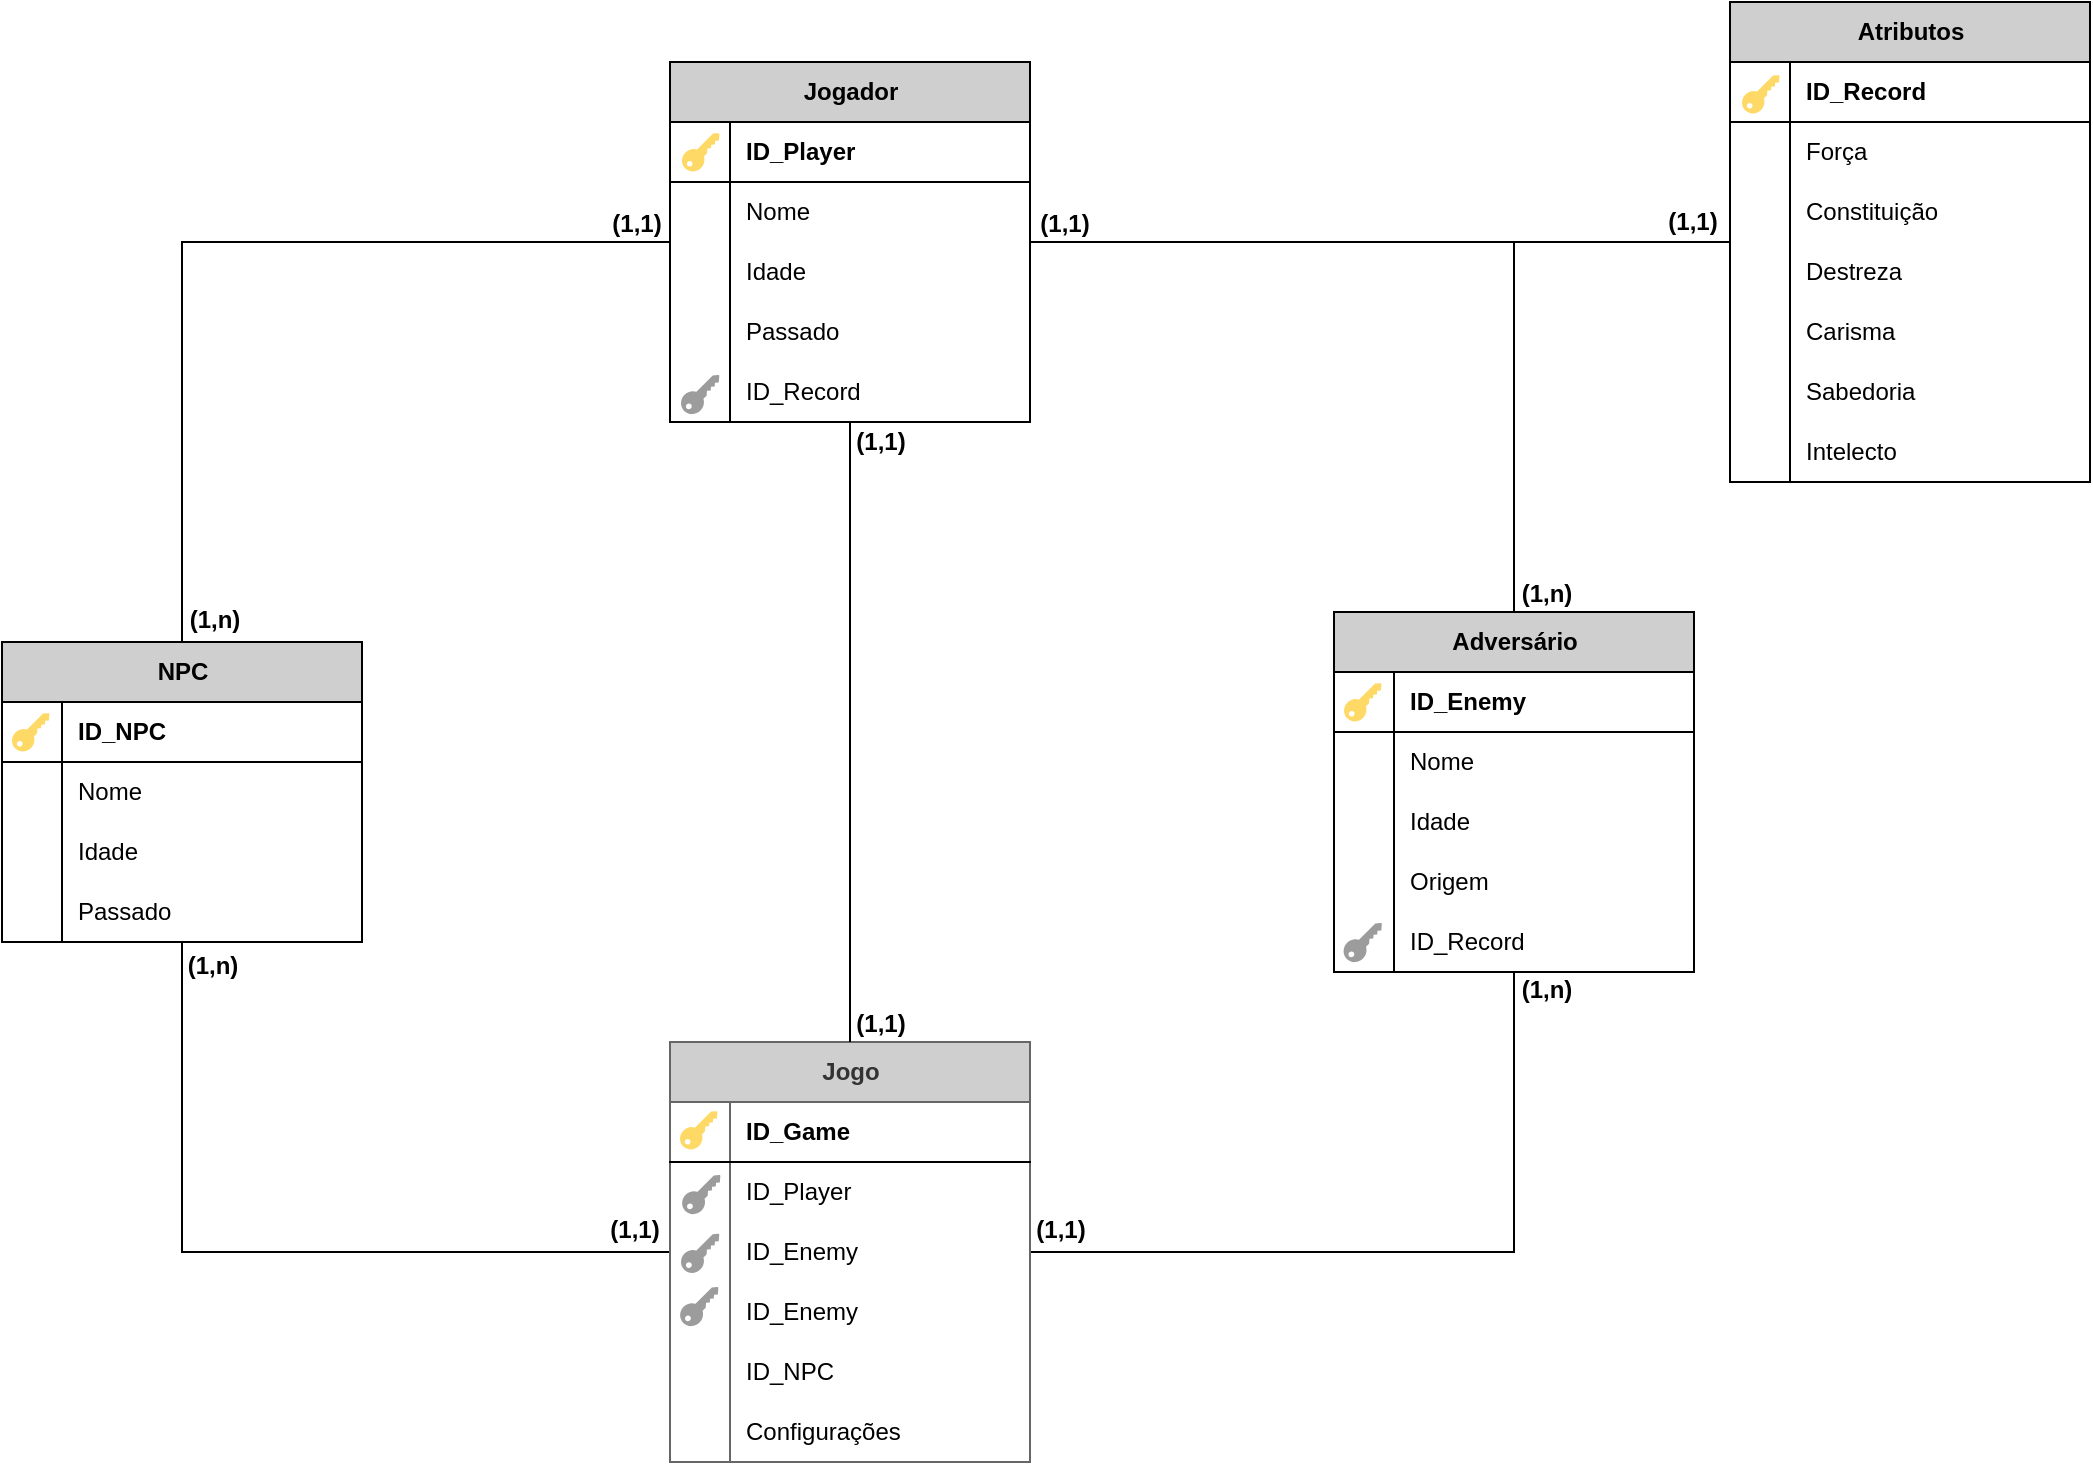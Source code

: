 <mxfile version="26.2.15">
  <diagram name="Page-1" id="e56a1550-8fbb-45ad-956c-1786394a9013">
    <mxGraphModel dx="1575" dy="962" grid="1" gridSize="10" guides="1" tooltips="1" connect="1" arrows="1" fold="1" page="1" pageScale="1" pageWidth="1100" pageHeight="850" background="none" math="0" shadow="0">
      <root>
        <mxCell id="0" />
        <mxCell id="1" parent="0" />
        <mxCell id="XMC8tUVnNrfktffif_Ht-146" style="edgeStyle=orthogonalEdgeStyle;rounded=0;orthogonalLoop=1;jettySize=auto;html=1;entryX=0;entryY=0.5;entryDx=0;entryDy=0;endArrow=none;endFill=0;" parent="1" source="XMC8tUVnNrfktffif_Ht-2" target="XMC8tUVnNrfktffif_Ht-48" edge="1">
          <mxGeometry relative="1" as="geometry" />
        </mxCell>
        <mxCell id="XMC8tUVnNrfktffif_Ht-151" value="&lt;font style=&quot;font-size: 12px;&quot;&gt;&lt;b&gt;(1,n)&lt;/b&gt;&lt;/font&gt;" style="edgeLabel;html=1;align=center;verticalAlign=middle;resizable=0;points=[];labelBackgroundColor=none;spacingRight=-30;spacingTop=-3;" parent="XMC8tUVnNrfktffif_Ht-146" vertex="1" connectable="0">
          <mxGeometry x="-0.933" relative="1" as="geometry">
            <mxPoint as="offset" />
          </mxGeometry>
        </mxCell>
        <mxCell id="XMC8tUVnNrfktffif_Ht-169" value="(1,1)" style="edgeLabel;html=1;align=center;verticalAlign=middle;resizable=0;points=[];fontSize=12;fontStyle=1;spacingTop=-25;spacingRight=5;labelBackgroundColor=none;" parent="XMC8tUVnNrfktffif_Ht-146" vertex="1" connectable="0">
          <mxGeometry x="0.922" y="-1" relative="1" as="geometry">
            <mxPoint as="offset" />
          </mxGeometry>
        </mxCell>
        <mxCell id="XMC8tUVnNrfktffif_Ht-2" value="NPC" style="shape=table;startSize=30;container=1;collapsible=1;childLayout=tableLayout;fixedRows=1;rowLines=0;fontStyle=1;align=center;resizeLast=1;html=1;fillColor=#CFCFCF;" parent="1" vertex="1">
          <mxGeometry x="136" y="350" width="180" height="150" as="geometry" />
        </mxCell>
        <mxCell id="XMC8tUVnNrfktffif_Ht-3" value="" style="shape=tableRow;horizontal=0;startSize=0;swimlaneHead=0;swimlaneBody=0;fillColor=none;collapsible=0;dropTarget=0;points=[[0,0.5],[1,0.5]];portConstraint=eastwest;top=0;left=0;right=0;bottom=1;" parent="XMC8tUVnNrfktffif_Ht-2" vertex="1">
          <mxGeometry y="30" width="180" height="30" as="geometry" />
        </mxCell>
        <mxCell id="XMC8tUVnNrfktffif_Ht-4" value="" style="shape=partialRectangle;connectable=0;fillColor=none;top=0;left=0;bottom=0;right=0;fontStyle=1;overflow=hidden;whiteSpace=wrap;html=1;" parent="XMC8tUVnNrfktffif_Ht-3" vertex="1">
          <mxGeometry width="30" height="30" as="geometry">
            <mxRectangle width="30" height="30" as="alternateBounds" />
          </mxGeometry>
        </mxCell>
        <mxCell id="XMC8tUVnNrfktffif_Ht-5" value="ID_NPC" style="shape=partialRectangle;connectable=0;fillColor=none;top=0;left=0;bottom=0;right=0;align=left;spacingLeft=6;fontStyle=1;overflow=hidden;whiteSpace=wrap;html=1;" parent="XMC8tUVnNrfktffif_Ht-3" vertex="1">
          <mxGeometry x="30" width="150" height="30" as="geometry">
            <mxRectangle width="150" height="30" as="alternateBounds" />
          </mxGeometry>
        </mxCell>
        <mxCell id="XMC8tUVnNrfktffif_Ht-6" value="" style="shape=tableRow;horizontal=0;startSize=0;swimlaneHead=0;swimlaneBody=0;fillColor=none;collapsible=0;dropTarget=0;points=[[0,0.5],[1,0.5]];portConstraint=eastwest;top=0;left=0;right=0;bottom=0;" parent="XMC8tUVnNrfktffif_Ht-2" vertex="1">
          <mxGeometry y="60" width="180" height="30" as="geometry" />
        </mxCell>
        <mxCell id="XMC8tUVnNrfktffif_Ht-7" value="" style="shape=partialRectangle;connectable=0;fillColor=none;top=0;left=0;bottom=0;right=0;editable=1;overflow=hidden;whiteSpace=wrap;html=1;" parent="XMC8tUVnNrfktffif_Ht-6" vertex="1">
          <mxGeometry width="30" height="30" as="geometry">
            <mxRectangle width="30" height="30" as="alternateBounds" />
          </mxGeometry>
        </mxCell>
        <mxCell id="XMC8tUVnNrfktffif_Ht-8" value="Nome" style="shape=partialRectangle;connectable=0;fillColor=none;top=0;left=0;bottom=0;right=0;align=left;spacingLeft=6;overflow=hidden;whiteSpace=wrap;html=1;" parent="XMC8tUVnNrfktffif_Ht-6" vertex="1">
          <mxGeometry x="30" width="150" height="30" as="geometry">
            <mxRectangle width="150" height="30" as="alternateBounds" />
          </mxGeometry>
        </mxCell>
        <mxCell id="XMC8tUVnNrfktffif_Ht-9" value="" style="shape=tableRow;horizontal=0;startSize=0;swimlaneHead=0;swimlaneBody=0;fillColor=none;collapsible=0;dropTarget=0;points=[[0,0.5],[1,0.5]];portConstraint=eastwest;top=0;left=0;right=0;bottom=0;" parent="XMC8tUVnNrfktffif_Ht-2" vertex="1">
          <mxGeometry y="90" width="180" height="30" as="geometry" />
        </mxCell>
        <mxCell id="XMC8tUVnNrfktffif_Ht-10" value="" style="shape=partialRectangle;connectable=0;fillColor=none;top=0;left=0;bottom=0;right=0;editable=1;overflow=hidden;whiteSpace=wrap;html=1;" parent="XMC8tUVnNrfktffif_Ht-9" vertex="1">
          <mxGeometry width="30" height="30" as="geometry">
            <mxRectangle width="30" height="30" as="alternateBounds" />
          </mxGeometry>
        </mxCell>
        <mxCell id="XMC8tUVnNrfktffif_Ht-11" value="Idade" style="shape=partialRectangle;connectable=0;fillColor=none;top=0;left=0;bottom=0;right=0;align=left;spacingLeft=6;overflow=hidden;whiteSpace=wrap;html=1;" parent="XMC8tUVnNrfktffif_Ht-9" vertex="1">
          <mxGeometry x="30" width="150" height="30" as="geometry">
            <mxRectangle width="150" height="30" as="alternateBounds" />
          </mxGeometry>
        </mxCell>
        <mxCell id="XMC8tUVnNrfktffif_Ht-12" value="" style="shape=tableRow;horizontal=0;startSize=0;swimlaneHead=0;swimlaneBody=0;fillColor=none;collapsible=0;dropTarget=0;points=[[0,0.5],[1,0.5]];portConstraint=eastwest;top=0;left=0;right=0;bottom=0;" parent="XMC8tUVnNrfktffif_Ht-2" vertex="1">
          <mxGeometry y="120" width="180" height="30" as="geometry" />
        </mxCell>
        <mxCell id="XMC8tUVnNrfktffif_Ht-13" value="" style="shape=partialRectangle;connectable=0;fillColor=none;top=0;left=0;bottom=0;right=0;editable=1;overflow=hidden;whiteSpace=wrap;html=1;" parent="XMC8tUVnNrfktffif_Ht-12" vertex="1">
          <mxGeometry width="30" height="30" as="geometry">
            <mxRectangle width="30" height="30" as="alternateBounds" />
          </mxGeometry>
        </mxCell>
        <mxCell id="XMC8tUVnNrfktffif_Ht-14" value="Passado" style="shape=partialRectangle;connectable=0;fillColor=none;top=0;left=0;bottom=0;right=0;align=left;spacingLeft=6;overflow=hidden;whiteSpace=wrap;html=1;" parent="XMC8tUVnNrfktffif_Ht-12" vertex="1">
          <mxGeometry x="30" width="150" height="30" as="geometry">
            <mxRectangle width="150" height="30" as="alternateBounds" />
          </mxGeometry>
        </mxCell>
        <mxCell id="XMC8tUVnNrfktffif_Ht-145" style="edgeStyle=orthogonalEdgeStyle;rounded=0;orthogonalLoop=1;jettySize=auto;html=1;entryX=1;entryY=0.5;entryDx=0;entryDy=0;endArrow=none;endFill=0;" parent="1" source="XMC8tUVnNrfktffif_Ht-28" target="XMC8tUVnNrfktffif_Ht-48" edge="1">
          <mxGeometry relative="1" as="geometry" />
        </mxCell>
        <mxCell id="XMC8tUVnNrfktffif_Ht-171" value="(1,1)" style="edgeLabel;html=1;align=center;verticalAlign=middle;resizable=0;points=[];fontSize=12;fontStyle=1;spacingTop=-20;" parent="XMC8tUVnNrfktffif_Ht-145" vertex="1" connectable="0">
          <mxGeometry x="0.922" y="-1" relative="1" as="geometry">
            <mxPoint as="offset" />
          </mxGeometry>
        </mxCell>
        <mxCell id="XMC8tUVnNrfktffif_Ht-172" value="(1,n)" style="edgeLabel;html=1;align=center;verticalAlign=middle;resizable=0;points=[];fontSize=12;fontStyle=1;labelBackgroundColor=none;spacingLeft=30;spacingTop=-20;" parent="XMC8tUVnNrfktffif_Ht-145" vertex="1" connectable="0">
          <mxGeometry x="-0.909" y="1" relative="1" as="geometry">
            <mxPoint y="1" as="offset" />
          </mxGeometry>
        </mxCell>
        <mxCell id="XMC8tUVnNrfktffif_Ht-28" value="Adversário" style="shape=table;startSize=30;container=1;collapsible=1;childLayout=tableLayout;fixedRows=1;rowLines=0;fontStyle=1;align=center;resizeLast=1;html=1;fillColor=#CFCFCF;" parent="1" vertex="1">
          <mxGeometry x="802" y="335" width="180" height="180" as="geometry" />
        </mxCell>
        <mxCell id="XMC8tUVnNrfktffif_Ht-29" value="" style="shape=tableRow;horizontal=0;startSize=0;swimlaneHead=0;swimlaneBody=0;fillColor=none;collapsible=0;dropTarget=0;points=[[0,0.5],[1,0.5]];portConstraint=eastwest;top=0;left=0;right=0;bottom=1;" parent="XMC8tUVnNrfktffif_Ht-28" vertex="1">
          <mxGeometry y="30" width="180" height="30" as="geometry" />
        </mxCell>
        <mxCell id="XMC8tUVnNrfktffif_Ht-30" value="" style="shape=partialRectangle;connectable=0;fillColor=none;top=0;left=0;bottom=0;right=0;fontStyle=1;overflow=hidden;whiteSpace=wrap;html=1;" parent="XMC8tUVnNrfktffif_Ht-29" vertex="1">
          <mxGeometry width="30" height="30" as="geometry">
            <mxRectangle width="30" height="30" as="alternateBounds" />
          </mxGeometry>
        </mxCell>
        <mxCell id="XMC8tUVnNrfktffif_Ht-31" value="ID_Enemy" style="shape=partialRectangle;connectable=0;fillColor=none;top=0;left=0;bottom=0;right=0;align=left;spacingLeft=6;fontStyle=1;overflow=hidden;whiteSpace=wrap;html=1;" parent="XMC8tUVnNrfktffif_Ht-29" vertex="1">
          <mxGeometry x="30" width="150" height="30" as="geometry">
            <mxRectangle width="150" height="30" as="alternateBounds" />
          </mxGeometry>
        </mxCell>
        <mxCell id="XMC8tUVnNrfktffif_Ht-32" value="" style="shape=tableRow;horizontal=0;startSize=0;swimlaneHead=0;swimlaneBody=0;fillColor=none;collapsible=0;dropTarget=0;points=[[0,0.5],[1,0.5]];portConstraint=eastwest;top=0;left=0;right=0;bottom=0;" parent="XMC8tUVnNrfktffif_Ht-28" vertex="1">
          <mxGeometry y="60" width="180" height="30" as="geometry" />
        </mxCell>
        <mxCell id="XMC8tUVnNrfktffif_Ht-33" value="" style="shape=partialRectangle;connectable=0;fillColor=none;top=0;left=0;bottom=0;right=0;editable=1;overflow=hidden;whiteSpace=wrap;html=1;" parent="XMC8tUVnNrfktffif_Ht-32" vertex="1">
          <mxGeometry width="30" height="30" as="geometry">
            <mxRectangle width="30" height="30" as="alternateBounds" />
          </mxGeometry>
        </mxCell>
        <mxCell id="XMC8tUVnNrfktffif_Ht-34" value="Nome" style="shape=partialRectangle;connectable=0;fillColor=none;top=0;left=0;bottom=0;right=0;align=left;spacingLeft=6;overflow=hidden;whiteSpace=wrap;html=1;" parent="XMC8tUVnNrfktffif_Ht-32" vertex="1">
          <mxGeometry x="30" width="150" height="30" as="geometry">
            <mxRectangle width="150" height="30" as="alternateBounds" />
          </mxGeometry>
        </mxCell>
        <mxCell id="XMC8tUVnNrfktffif_Ht-35" value="" style="shape=tableRow;horizontal=0;startSize=0;swimlaneHead=0;swimlaneBody=0;fillColor=none;collapsible=0;dropTarget=0;points=[[0,0.5],[1,0.5]];portConstraint=eastwest;top=0;left=0;right=0;bottom=0;" parent="XMC8tUVnNrfktffif_Ht-28" vertex="1">
          <mxGeometry y="90" width="180" height="30" as="geometry" />
        </mxCell>
        <mxCell id="XMC8tUVnNrfktffif_Ht-36" value="" style="shape=partialRectangle;connectable=0;fillColor=none;top=0;left=0;bottom=0;right=0;editable=1;overflow=hidden;whiteSpace=wrap;html=1;" parent="XMC8tUVnNrfktffif_Ht-35" vertex="1">
          <mxGeometry width="30" height="30" as="geometry">
            <mxRectangle width="30" height="30" as="alternateBounds" />
          </mxGeometry>
        </mxCell>
        <mxCell id="XMC8tUVnNrfktffif_Ht-37" value="Idade" style="shape=partialRectangle;connectable=0;fillColor=none;top=0;left=0;bottom=0;right=0;align=left;spacingLeft=6;overflow=hidden;whiteSpace=wrap;html=1;" parent="XMC8tUVnNrfktffif_Ht-35" vertex="1">
          <mxGeometry x="30" width="150" height="30" as="geometry">
            <mxRectangle width="150" height="30" as="alternateBounds" />
          </mxGeometry>
        </mxCell>
        <mxCell id="XMC8tUVnNrfktffif_Ht-38" value="" style="shape=tableRow;horizontal=0;startSize=0;swimlaneHead=0;swimlaneBody=0;fillColor=none;collapsible=0;dropTarget=0;points=[[0,0.5],[1,0.5]];portConstraint=eastwest;top=0;left=0;right=0;bottom=0;" parent="XMC8tUVnNrfktffif_Ht-28" vertex="1">
          <mxGeometry y="120" width="180" height="30" as="geometry" />
        </mxCell>
        <mxCell id="XMC8tUVnNrfktffif_Ht-39" value="" style="shape=partialRectangle;connectable=0;fillColor=none;top=0;left=0;bottom=0;right=0;editable=1;overflow=hidden;whiteSpace=wrap;html=1;" parent="XMC8tUVnNrfktffif_Ht-38" vertex="1">
          <mxGeometry width="30" height="30" as="geometry">
            <mxRectangle width="30" height="30" as="alternateBounds" />
          </mxGeometry>
        </mxCell>
        <mxCell id="XMC8tUVnNrfktffif_Ht-40" value="Origem" style="shape=partialRectangle;connectable=0;fillColor=none;top=0;left=0;bottom=0;right=0;align=left;spacingLeft=6;overflow=hidden;whiteSpace=wrap;html=1;" parent="XMC8tUVnNrfktffif_Ht-38" vertex="1">
          <mxGeometry x="30" width="150" height="30" as="geometry">
            <mxRectangle width="150" height="30" as="alternateBounds" />
          </mxGeometry>
        </mxCell>
        <mxCell id="XMC8tUVnNrfktffif_Ht-107" style="shape=tableRow;horizontal=0;startSize=0;swimlaneHead=0;swimlaneBody=0;fillColor=none;collapsible=0;dropTarget=0;points=[[0,0.5],[1,0.5]];portConstraint=eastwest;top=0;left=0;right=0;bottom=0;" parent="XMC8tUVnNrfktffif_Ht-28" vertex="1">
          <mxGeometry y="150" width="180" height="30" as="geometry" />
        </mxCell>
        <mxCell id="XMC8tUVnNrfktffif_Ht-108" value="" style="shape=partialRectangle;connectable=0;fillColor=none;top=0;left=0;bottom=0;right=0;editable=1;overflow=hidden;whiteSpace=wrap;html=1;" parent="XMC8tUVnNrfktffif_Ht-107" vertex="1">
          <mxGeometry width="30" height="30" as="geometry">
            <mxRectangle width="30" height="30" as="alternateBounds" />
          </mxGeometry>
        </mxCell>
        <mxCell id="XMC8tUVnNrfktffif_Ht-109" value="ID_Record" style="shape=partialRectangle;connectable=0;fillColor=none;top=0;left=0;bottom=0;right=0;align=left;spacingLeft=6;overflow=hidden;whiteSpace=wrap;html=1;" parent="XMC8tUVnNrfktffif_Ht-107" vertex="1">
          <mxGeometry x="30" width="150" height="30" as="geometry">
            <mxRectangle width="150" height="30" as="alternateBounds" />
          </mxGeometry>
        </mxCell>
        <mxCell id="XMC8tUVnNrfktffif_Ht-41" value="Jogo" style="shape=table;startSize=30;container=1;collapsible=1;childLayout=tableLayout;fixedRows=1;rowLines=0;fontStyle=1;align=center;resizeLast=1;html=1;fillColor=#CFCFCF;fontColor=#333333;strokeColor=#666666;" parent="1" vertex="1">
          <mxGeometry x="470" y="550" width="180" height="210" as="geometry" />
        </mxCell>
        <mxCell id="XMC8tUVnNrfktffif_Ht-42" value="" style="shape=tableRow;horizontal=0;startSize=0;swimlaneHead=0;swimlaneBody=0;fillColor=none;collapsible=0;dropTarget=0;points=[[0,0.5],[1,0.5]];portConstraint=eastwest;top=0;left=0;right=0;bottom=1;" parent="XMC8tUVnNrfktffif_Ht-41" vertex="1">
          <mxGeometry y="30" width="180" height="30" as="geometry" />
        </mxCell>
        <mxCell id="XMC8tUVnNrfktffif_Ht-43" value="" style="shape=partialRectangle;connectable=0;fillColor=none;top=0;left=0;bottom=0;right=0;fontStyle=1;overflow=hidden;whiteSpace=wrap;html=1;" parent="XMC8tUVnNrfktffif_Ht-42" vertex="1">
          <mxGeometry width="30" height="30" as="geometry">
            <mxRectangle width="30" height="30" as="alternateBounds" />
          </mxGeometry>
        </mxCell>
        <mxCell id="XMC8tUVnNrfktffif_Ht-44" value="ID_Game" style="shape=partialRectangle;connectable=0;fillColor=none;top=0;left=0;bottom=0;right=0;align=left;spacingLeft=6;fontStyle=1;overflow=hidden;whiteSpace=wrap;html=1;" parent="XMC8tUVnNrfktffif_Ht-42" vertex="1">
          <mxGeometry x="30" width="150" height="30" as="geometry">
            <mxRectangle width="150" height="30" as="alternateBounds" />
          </mxGeometry>
        </mxCell>
        <mxCell id="XMC8tUVnNrfktffif_Ht-45" value="" style="shape=tableRow;horizontal=0;startSize=0;swimlaneHead=0;swimlaneBody=0;fillColor=none;collapsible=0;dropTarget=0;points=[[0,0.5],[1,0.5]];portConstraint=eastwest;top=0;left=0;right=0;bottom=0;" parent="XMC8tUVnNrfktffif_Ht-41" vertex="1">
          <mxGeometry y="60" width="180" height="30" as="geometry" />
        </mxCell>
        <mxCell id="XMC8tUVnNrfktffif_Ht-46" value="" style="shape=partialRectangle;connectable=0;fillColor=none;top=0;left=0;bottom=0;right=0;editable=1;overflow=hidden;whiteSpace=wrap;html=1;" parent="XMC8tUVnNrfktffif_Ht-45" vertex="1">
          <mxGeometry width="30" height="30" as="geometry">
            <mxRectangle width="30" height="30" as="alternateBounds" />
          </mxGeometry>
        </mxCell>
        <mxCell id="XMC8tUVnNrfktffif_Ht-47" value="ID_Player" style="shape=partialRectangle;connectable=0;fillColor=none;top=0;left=0;bottom=0;right=0;align=left;spacingLeft=6;overflow=hidden;whiteSpace=wrap;html=1;" parent="XMC8tUVnNrfktffif_Ht-45" vertex="1">
          <mxGeometry x="30" width="150" height="30" as="geometry">
            <mxRectangle width="150" height="30" as="alternateBounds" />
          </mxGeometry>
        </mxCell>
        <mxCell id="XMC8tUVnNrfktffif_Ht-48" value="" style="shape=tableRow;horizontal=0;startSize=0;swimlaneHead=0;swimlaneBody=0;fillColor=none;collapsible=0;dropTarget=0;points=[[0,0.5],[1,0.5]];portConstraint=eastwest;top=0;left=0;right=0;bottom=0;" parent="XMC8tUVnNrfktffif_Ht-41" vertex="1">
          <mxGeometry y="90" width="180" height="30" as="geometry" />
        </mxCell>
        <mxCell id="XMC8tUVnNrfktffif_Ht-49" value="" style="shape=partialRectangle;connectable=0;fillColor=none;top=0;left=0;bottom=0;right=0;editable=1;overflow=hidden;whiteSpace=wrap;html=1;" parent="XMC8tUVnNrfktffif_Ht-48" vertex="1">
          <mxGeometry width="30" height="30" as="geometry">
            <mxRectangle width="30" height="30" as="alternateBounds" />
          </mxGeometry>
        </mxCell>
        <mxCell id="XMC8tUVnNrfktffif_Ht-50" value="ID_Enemy" style="shape=partialRectangle;connectable=0;fillColor=none;top=0;left=0;bottom=0;right=0;align=left;spacingLeft=6;overflow=hidden;whiteSpace=wrap;html=1;" parent="XMC8tUVnNrfktffif_Ht-48" vertex="1">
          <mxGeometry x="30" width="150" height="30" as="geometry">
            <mxRectangle width="150" height="30" as="alternateBounds" />
          </mxGeometry>
        </mxCell>
        <mxCell id="svkak329ISSLvF5lvn_i-1" value="" style="shape=tableRow;horizontal=0;startSize=0;swimlaneHead=0;swimlaneBody=0;fillColor=none;collapsible=0;dropTarget=0;points=[[0,0.5],[1,0.5]];portConstraint=eastwest;top=0;left=0;right=0;bottom=0;" vertex="1" parent="XMC8tUVnNrfktffif_Ht-41">
          <mxGeometry y="120" width="180" height="30" as="geometry" />
        </mxCell>
        <mxCell id="svkak329ISSLvF5lvn_i-2" value="" style="shape=partialRectangle;connectable=0;fillColor=none;top=0;left=0;bottom=0;right=0;editable=1;overflow=hidden;whiteSpace=wrap;html=1;" vertex="1" parent="svkak329ISSLvF5lvn_i-1">
          <mxGeometry width="30" height="30" as="geometry">
            <mxRectangle width="30" height="30" as="alternateBounds" />
          </mxGeometry>
        </mxCell>
        <mxCell id="svkak329ISSLvF5lvn_i-3" value="ID_Enemy" style="shape=partialRectangle;connectable=0;fillColor=none;top=0;left=0;bottom=0;right=0;align=left;spacingLeft=6;overflow=hidden;whiteSpace=wrap;html=1;" vertex="1" parent="svkak329ISSLvF5lvn_i-1">
          <mxGeometry x="30" width="150" height="30" as="geometry">
            <mxRectangle width="150" height="30" as="alternateBounds" />
          </mxGeometry>
        </mxCell>
        <mxCell id="XMC8tUVnNrfktffif_Ht-51" value="" style="shape=tableRow;horizontal=0;startSize=0;swimlaneHead=0;swimlaneBody=0;fillColor=none;collapsible=0;dropTarget=0;points=[[0,0.5],[1,0.5]];portConstraint=eastwest;top=0;left=0;right=0;bottom=0;" parent="XMC8tUVnNrfktffif_Ht-41" vertex="1">
          <mxGeometry y="150" width="180" height="30" as="geometry" />
        </mxCell>
        <mxCell id="XMC8tUVnNrfktffif_Ht-52" value="" style="shape=partialRectangle;connectable=0;fillColor=none;top=0;left=0;bottom=0;right=0;editable=1;overflow=hidden;whiteSpace=wrap;html=1;" parent="XMC8tUVnNrfktffif_Ht-51" vertex="1">
          <mxGeometry width="30" height="30" as="geometry">
            <mxRectangle width="30" height="30" as="alternateBounds" />
          </mxGeometry>
        </mxCell>
        <mxCell id="XMC8tUVnNrfktffif_Ht-53" value="ID_NPC" style="shape=partialRectangle;connectable=0;fillColor=none;top=0;left=0;bottom=0;right=0;align=left;spacingLeft=6;overflow=hidden;whiteSpace=wrap;html=1;" parent="XMC8tUVnNrfktffif_Ht-51" vertex="1">
          <mxGeometry x="30" width="150" height="30" as="geometry">
            <mxRectangle width="150" height="30" as="alternateBounds" />
          </mxGeometry>
        </mxCell>
        <mxCell id="XMC8tUVnNrfktffif_Ht-132" style="shape=tableRow;horizontal=0;startSize=0;swimlaneHead=0;swimlaneBody=0;fillColor=none;collapsible=0;dropTarget=0;points=[[0,0.5],[1,0.5]];portConstraint=eastwest;top=0;left=0;right=0;bottom=0;" parent="XMC8tUVnNrfktffif_Ht-41" vertex="1">
          <mxGeometry y="180" width="180" height="30" as="geometry" />
        </mxCell>
        <mxCell id="XMC8tUVnNrfktffif_Ht-133" style="shape=partialRectangle;connectable=0;fillColor=none;top=0;left=0;bottom=0;right=0;editable=1;overflow=hidden;whiteSpace=wrap;html=1;" parent="XMC8tUVnNrfktffif_Ht-132" vertex="1">
          <mxGeometry width="30" height="30" as="geometry">
            <mxRectangle width="30" height="30" as="alternateBounds" />
          </mxGeometry>
        </mxCell>
        <mxCell id="XMC8tUVnNrfktffif_Ht-134" value="Configurações" style="shape=partialRectangle;connectable=0;fillColor=none;top=0;left=0;bottom=0;right=0;align=left;spacingLeft=6;overflow=hidden;whiteSpace=wrap;html=1;" parent="XMC8tUVnNrfktffif_Ht-132" vertex="1">
          <mxGeometry x="30" width="150" height="30" as="geometry">
            <mxRectangle width="150" height="30" as="alternateBounds" />
          </mxGeometry>
        </mxCell>
        <mxCell id="XMC8tUVnNrfktffif_Ht-139" style="edgeStyle=orthogonalEdgeStyle;rounded=0;orthogonalLoop=1;jettySize=auto;html=1;endArrow=none;endFill=0;" parent="1" source="XMC8tUVnNrfktffif_Ht-63" target="XMC8tUVnNrfktffif_Ht-2" edge="1">
          <mxGeometry relative="1" as="geometry" />
        </mxCell>
        <mxCell id="XMC8tUVnNrfktffif_Ht-147" value="(1,1)" style="edgeLabel;html=1;align=center;verticalAlign=middle;resizable=0;points=[];labelBackgroundColor=none;spacingTop=-15;fontSize=12;fontStyle=1" parent="XMC8tUVnNrfktffif_Ht-139" vertex="1" connectable="0">
          <mxGeometry x="-0.923" y="-2" relative="1" as="geometry">
            <mxPoint as="offset" />
          </mxGeometry>
        </mxCell>
        <mxCell id="XMC8tUVnNrfktffif_Ht-148" value="&lt;font style=&quot;font-size: 12px;&quot;&gt;&lt;b&gt;(1,n)&lt;/b&gt;&lt;/font&gt;" style="edgeLabel;html=1;align=center;verticalAlign=middle;resizable=0;points=[];labelBackgroundColor=none;spacingLeft=23;spacingTop=10;" parent="XMC8tUVnNrfktffif_Ht-139" vertex="1" connectable="0">
          <mxGeometry x="0.926" y="4" relative="1" as="geometry">
            <mxPoint as="offset" />
          </mxGeometry>
        </mxCell>
        <mxCell id="XMC8tUVnNrfktffif_Ht-140" style="edgeStyle=orthogonalEdgeStyle;rounded=0;orthogonalLoop=1;jettySize=auto;html=1;endArrow=none;endFill=0;" parent="1" source="XMC8tUVnNrfktffif_Ht-63" target="XMC8tUVnNrfktffif_Ht-41" edge="1">
          <mxGeometry relative="1" as="geometry" />
        </mxCell>
        <mxCell id="XMC8tUVnNrfktffif_Ht-150" value="(1,1)" style="edgeLabel;html=1;align=center;verticalAlign=middle;resizable=0;points=[];fontSize=12;fontStyle=1;labelBackgroundColor=none;spacingLeft=30;spacingTop=-15;" parent="XMC8tUVnNrfktffif_Ht-140" vertex="1" connectable="0">
          <mxGeometry x="-0.891" relative="1" as="geometry">
            <mxPoint as="offset" />
          </mxGeometry>
        </mxCell>
        <mxCell id="XMC8tUVnNrfktffif_Ht-170" value="(1,1)" style="edgeLabel;html=1;align=center;verticalAlign=middle;resizable=0;points=[];fontSize=12;fontStyle=1;labelBackgroundColor=none;spacingLeft=30;spacingTop=10;" parent="XMC8tUVnNrfktffif_Ht-140" vertex="1" connectable="0">
          <mxGeometry x="0.906" relative="1" as="geometry">
            <mxPoint as="offset" />
          </mxGeometry>
        </mxCell>
        <mxCell id="XMC8tUVnNrfktffif_Ht-141" style="edgeStyle=orthogonalEdgeStyle;rounded=0;orthogonalLoop=1;jettySize=auto;html=1;endArrow=none;endFill=0;" parent="1" source="XMC8tUVnNrfktffif_Ht-63" target="XMC8tUVnNrfktffif_Ht-28" edge="1">
          <mxGeometry relative="1" as="geometry" />
        </mxCell>
        <mxCell id="XMC8tUVnNrfktffif_Ht-149" value="(1,1)" style="edgeLabel;html=1;align=center;verticalAlign=middle;resizable=0;points=[];labelBackgroundColor=none;fontStyle=1;fontSize=12;spacingBottom=15;spacingRight=-5;" parent="XMC8tUVnNrfktffif_Ht-141" vertex="1" connectable="0">
          <mxGeometry x="-0.934" y="2" relative="1" as="geometry">
            <mxPoint as="offset" />
          </mxGeometry>
        </mxCell>
        <mxCell id="XMC8tUVnNrfktffif_Ht-173" value="(1,n)" style="edgeLabel;html=1;align=center;verticalAlign=middle;resizable=0;points=[];fontSize=12;fontStyle=1;labelBackgroundColor=none;spacingLeft=30;spacingTop=10;" parent="XMC8tUVnNrfktffif_Ht-141" vertex="1" connectable="0">
          <mxGeometry x="0.932" y="1" relative="1" as="geometry">
            <mxPoint as="offset" />
          </mxGeometry>
        </mxCell>
        <mxCell id="svkak329ISSLvF5lvn_i-5" style="edgeStyle=orthogonalEdgeStyle;rounded=0;orthogonalLoop=1;jettySize=auto;html=1;endArrow=none;startFill=0;" edge="1" parent="1" source="XMC8tUVnNrfktffif_Ht-63" target="XMC8tUVnNrfktffif_Ht-110">
          <mxGeometry relative="1" as="geometry" />
        </mxCell>
        <mxCell id="svkak329ISSLvF5lvn_i-6" value="(1,1)" style="edgeLabel;html=1;align=center;verticalAlign=middle;resizable=0;points=[];fontStyle=1;fontSize=12;labelBackgroundColor=none;spacingRight=5;spacingTop=-20;" vertex="1" connectable="0" parent="svkak329ISSLvF5lvn_i-5">
          <mxGeometry x="0.906" relative="1" as="geometry">
            <mxPoint as="offset" />
          </mxGeometry>
        </mxCell>
        <mxCell id="XMC8tUVnNrfktffif_Ht-63" value="Jogador" style="shape=table;startSize=30;container=1;collapsible=1;childLayout=tableLayout;fixedRows=1;rowLines=0;fontStyle=1;align=center;resizeLast=1;html=1;fillColor=#CFCFCF;" parent="1" vertex="1">
          <mxGeometry x="470" y="60" width="180" height="180" as="geometry">
            <mxRectangle x="380" y="90" width="90" height="30" as="alternateBounds" />
          </mxGeometry>
        </mxCell>
        <mxCell id="XMC8tUVnNrfktffif_Ht-64" value="" style="shape=tableRow;horizontal=0;startSize=0;swimlaneHead=0;swimlaneBody=0;fillColor=none;collapsible=0;dropTarget=0;points=[[0,0.5],[1,0.5]];portConstraint=eastwest;top=0;left=0;right=0;bottom=1;" parent="XMC8tUVnNrfktffif_Ht-63" vertex="1">
          <mxGeometry y="30" width="180" height="30" as="geometry" />
        </mxCell>
        <mxCell id="XMC8tUVnNrfktffif_Ht-65" value="" style="shape=partialRectangle;connectable=0;fillColor=none;top=0;left=0;bottom=0;right=0;fontStyle=1;overflow=hidden;whiteSpace=wrap;html=1;" parent="XMC8tUVnNrfktffif_Ht-64" vertex="1">
          <mxGeometry width="30" height="30" as="geometry">
            <mxRectangle width="30" height="30" as="alternateBounds" />
          </mxGeometry>
        </mxCell>
        <mxCell id="XMC8tUVnNrfktffif_Ht-66" value="ID_Player" style="shape=partialRectangle;connectable=0;fillColor=none;top=0;left=0;bottom=0;right=0;align=left;spacingLeft=6;fontStyle=1;overflow=hidden;whiteSpace=wrap;html=1;" parent="XMC8tUVnNrfktffif_Ht-64" vertex="1">
          <mxGeometry x="30" width="150" height="30" as="geometry">
            <mxRectangle width="150" height="30" as="alternateBounds" />
          </mxGeometry>
        </mxCell>
        <mxCell id="XMC8tUVnNrfktffif_Ht-67" value="" style="shape=tableRow;horizontal=0;startSize=0;swimlaneHead=0;swimlaneBody=0;fillColor=none;collapsible=0;dropTarget=0;points=[[0,0.5],[1,0.5]];portConstraint=eastwest;top=0;left=0;right=0;bottom=0;" parent="XMC8tUVnNrfktffif_Ht-63" vertex="1">
          <mxGeometry y="60" width="180" height="30" as="geometry" />
        </mxCell>
        <mxCell id="XMC8tUVnNrfktffif_Ht-68" value="" style="shape=partialRectangle;connectable=0;fillColor=none;top=0;left=0;bottom=0;right=0;editable=1;overflow=hidden;whiteSpace=wrap;html=1;" parent="XMC8tUVnNrfktffif_Ht-67" vertex="1">
          <mxGeometry width="30" height="30" as="geometry">
            <mxRectangle width="30" height="30" as="alternateBounds" />
          </mxGeometry>
        </mxCell>
        <mxCell id="XMC8tUVnNrfktffif_Ht-69" value="Nome" style="shape=partialRectangle;connectable=0;fillColor=none;top=0;left=0;bottom=0;right=0;align=left;spacingLeft=6;overflow=hidden;whiteSpace=wrap;html=1;" parent="XMC8tUVnNrfktffif_Ht-67" vertex="1">
          <mxGeometry x="30" width="150" height="30" as="geometry">
            <mxRectangle width="150" height="30" as="alternateBounds" />
          </mxGeometry>
        </mxCell>
        <mxCell id="XMC8tUVnNrfktffif_Ht-73" value="" style="shape=tableRow;horizontal=0;startSize=0;swimlaneHead=0;swimlaneBody=0;fillColor=none;collapsible=0;dropTarget=0;points=[[0,0.5],[1,0.5]];portConstraint=eastwest;top=0;left=0;right=0;bottom=0;" parent="XMC8tUVnNrfktffif_Ht-63" vertex="1">
          <mxGeometry y="90" width="180" height="30" as="geometry" />
        </mxCell>
        <mxCell id="XMC8tUVnNrfktffif_Ht-74" value="" style="shape=partialRectangle;connectable=0;fillColor=none;top=0;left=0;bottom=0;right=0;editable=1;overflow=hidden;whiteSpace=wrap;html=1;" parent="XMC8tUVnNrfktffif_Ht-73" vertex="1">
          <mxGeometry width="30" height="30" as="geometry">
            <mxRectangle width="30" height="30" as="alternateBounds" />
          </mxGeometry>
        </mxCell>
        <mxCell id="XMC8tUVnNrfktffif_Ht-75" value="Idade" style="shape=partialRectangle;connectable=0;fillColor=none;top=0;left=0;bottom=0;right=0;align=left;spacingLeft=6;overflow=hidden;whiteSpace=wrap;html=1;" parent="XMC8tUVnNrfktffif_Ht-73" vertex="1">
          <mxGeometry x="30" width="150" height="30" as="geometry">
            <mxRectangle width="150" height="30" as="alternateBounds" />
          </mxGeometry>
        </mxCell>
        <mxCell id="XMC8tUVnNrfktffif_Ht-88" style="shape=tableRow;horizontal=0;startSize=0;swimlaneHead=0;swimlaneBody=0;fillColor=none;collapsible=0;dropTarget=0;points=[[0,0.5],[1,0.5]];portConstraint=eastwest;top=0;left=0;right=0;bottom=0;" parent="XMC8tUVnNrfktffif_Ht-63" vertex="1">
          <mxGeometry y="120" width="180" height="30" as="geometry" />
        </mxCell>
        <mxCell id="XMC8tUVnNrfktffif_Ht-89" style="shape=partialRectangle;connectable=0;fillColor=none;top=0;left=0;bottom=0;right=0;editable=1;overflow=hidden;whiteSpace=wrap;html=1;" parent="XMC8tUVnNrfktffif_Ht-88" vertex="1">
          <mxGeometry width="30" height="30" as="geometry">
            <mxRectangle width="30" height="30" as="alternateBounds" />
          </mxGeometry>
        </mxCell>
        <mxCell id="XMC8tUVnNrfktffif_Ht-90" value="Passado" style="shape=partialRectangle;connectable=0;fillColor=none;top=0;left=0;bottom=0;right=0;align=left;spacingLeft=6;overflow=hidden;whiteSpace=wrap;html=1;" parent="XMC8tUVnNrfktffif_Ht-88" vertex="1">
          <mxGeometry x="30" width="150" height="30" as="geometry">
            <mxRectangle width="150" height="30" as="alternateBounds" />
          </mxGeometry>
        </mxCell>
        <mxCell id="XMC8tUVnNrfktffif_Ht-82" style="shape=tableRow;horizontal=0;startSize=0;swimlaneHead=0;swimlaneBody=0;fillColor=none;collapsible=0;dropTarget=0;points=[[0,0.5],[1,0.5]];portConstraint=eastwest;top=0;left=0;right=0;bottom=0;" parent="XMC8tUVnNrfktffif_Ht-63" vertex="1">
          <mxGeometry y="150" width="180" height="30" as="geometry" />
        </mxCell>
        <mxCell id="XMC8tUVnNrfktffif_Ht-83" value="" style="shape=partialRectangle;connectable=0;fillColor=none;top=0;left=0;bottom=0;right=0;editable=1;overflow=hidden;whiteSpace=wrap;html=1;" parent="XMC8tUVnNrfktffif_Ht-82" vertex="1">
          <mxGeometry width="30" height="30" as="geometry">
            <mxRectangle width="30" height="30" as="alternateBounds" />
          </mxGeometry>
        </mxCell>
        <mxCell id="XMC8tUVnNrfktffif_Ht-84" value="ID_Record" style="shape=partialRectangle;connectable=0;fillColor=none;top=0;left=0;bottom=0;right=0;align=left;spacingLeft=6;overflow=hidden;whiteSpace=wrap;html=1;" parent="XMC8tUVnNrfktffif_Ht-82" vertex="1">
          <mxGeometry x="30" width="150" height="30" as="geometry">
            <mxRectangle width="150" height="30" as="alternateBounds" />
          </mxGeometry>
        </mxCell>
        <mxCell id="XMC8tUVnNrfktffif_Ht-110" value="Atributos" style="shape=table;startSize=30;container=1;collapsible=1;childLayout=tableLayout;fixedRows=1;rowLines=0;fontStyle=1;align=center;resizeLast=1;html=1;fillColor=#CFCFCF;" parent="1" vertex="1">
          <mxGeometry x="1000" y="30" width="180" height="240" as="geometry" />
        </mxCell>
        <mxCell id="XMC8tUVnNrfktffif_Ht-111" value="" style="shape=tableRow;horizontal=0;startSize=0;swimlaneHead=0;swimlaneBody=0;fillColor=none;collapsible=0;dropTarget=0;points=[[0,0.5],[1,0.5]];portConstraint=eastwest;top=0;left=0;right=0;bottom=1;" parent="XMC8tUVnNrfktffif_Ht-110" vertex="1">
          <mxGeometry y="30" width="180" height="30" as="geometry" />
        </mxCell>
        <mxCell id="XMC8tUVnNrfktffif_Ht-112" value="" style="shape=partialRectangle;connectable=0;fillColor=none;top=0;left=0;bottom=0;right=0;fontStyle=1;overflow=hidden;whiteSpace=wrap;html=1;" parent="XMC8tUVnNrfktffif_Ht-111" vertex="1">
          <mxGeometry width="30" height="30" as="geometry">
            <mxRectangle width="30" height="30" as="alternateBounds" />
          </mxGeometry>
        </mxCell>
        <mxCell id="XMC8tUVnNrfktffif_Ht-113" value="ID_Record" style="shape=partialRectangle;connectable=0;fillColor=none;top=0;left=0;bottom=0;right=0;align=left;spacingLeft=6;fontStyle=1;overflow=hidden;whiteSpace=wrap;html=1;" parent="XMC8tUVnNrfktffif_Ht-111" vertex="1">
          <mxGeometry x="30" width="150" height="30" as="geometry">
            <mxRectangle width="150" height="30" as="alternateBounds" />
          </mxGeometry>
        </mxCell>
        <mxCell id="XMC8tUVnNrfktffif_Ht-114" value="" style="shape=tableRow;horizontal=0;startSize=0;swimlaneHead=0;swimlaneBody=0;fillColor=none;collapsible=0;dropTarget=0;points=[[0,0.5],[1,0.5]];portConstraint=eastwest;top=0;left=0;right=0;bottom=0;" parent="XMC8tUVnNrfktffif_Ht-110" vertex="1">
          <mxGeometry y="60" width="180" height="30" as="geometry" />
        </mxCell>
        <mxCell id="XMC8tUVnNrfktffif_Ht-115" value="" style="shape=partialRectangle;connectable=0;fillColor=none;top=0;left=0;bottom=0;right=0;editable=1;overflow=hidden;whiteSpace=wrap;html=1;" parent="XMC8tUVnNrfktffif_Ht-114" vertex="1">
          <mxGeometry width="30" height="30" as="geometry">
            <mxRectangle width="30" height="30" as="alternateBounds" />
          </mxGeometry>
        </mxCell>
        <mxCell id="XMC8tUVnNrfktffif_Ht-116" value="Força" style="shape=partialRectangle;connectable=0;fillColor=none;top=0;left=0;bottom=0;right=0;align=left;spacingLeft=6;overflow=hidden;whiteSpace=wrap;html=1;" parent="XMC8tUVnNrfktffif_Ht-114" vertex="1">
          <mxGeometry x="30" width="150" height="30" as="geometry">
            <mxRectangle width="150" height="30" as="alternateBounds" />
          </mxGeometry>
        </mxCell>
        <mxCell id="XMC8tUVnNrfktffif_Ht-117" value="" style="shape=tableRow;horizontal=0;startSize=0;swimlaneHead=0;swimlaneBody=0;fillColor=none;collapsible=0;dropTarget=0;points=[[0,0.5],[1,0.5]];portConstraint=eastwest;top=0;left=0;right=0;bottom=0;" parent="XMC8tUVnNrfktffif_Ht-110" vertex="1">
          <mxGeometry y="90" width="180" height="30" as="geometry" />
        </mxCell>
        <mxCell id="XMC8tUVnNrfktffif_Ht-118" value="" style="shape=partialRectangle;connectable=0;fillColor=none;top=0;left=0;bottom=0;right=0;editable=1;overflow=hidden;whiteSpace=wrap;html=1;" parent="XMC8tUVnNrfktffif_Ht-117" vertex="1">
          <mxGeometry width="30" height="30" as="geometry">
            <mxRectangle width="30" height="30" as="alternateBounds" />
          </mxGeometry>
        </mxCell>
        <mxCell id="XMC8tUVnNrfktffif_Ht-119" value="Constituição" style="shape=partialRectangle;connectable=0;fillColor=none;top=0;left=0;bottom=0;right=0;align=left;spacingLeft=6;overflow=hidden;whiteSpace=wrap;html=1;" parent="XMC8tUVnNrfktffif_Ht-117" vertex="1">
          <mxGeometry x="30" width="150" height="30" as="geometry">
            <mxRectangle width="150" height="30" as="alternateBounds" />
          </mxGeometry>
        </mxCell>
        <mxCell id="XMC8tUVnNrfktffif_Ht-120" value="" style="shape=tableRow;horizontal=0;startSize=0;swimlaneHead=0;swimlaneBody=0;fillColor=none;collapsible=0;dropTarget=0;points=[[0,0.5],[1,0.5]];portConstraint=eastwest;top=0;left=0;right=0;bottom=0;" parent="XMC8tUVnNrfktffif_Ht-110" vertex="1">
          <mxGeometry y="120" width="180" height="30" as="geometry" />
        </mxCell>
        <mxCell id="XMC8tUVnNrfktffif_Ht-121" value="" style="shape=partialRectangle;connectable=0;fillColor=none;top=0;left=0;bottom=0;right=0;editable=1;overflow=hidden;whiteSpace=wrap;html=1;" parent="XMC8tUVnNrfktffif_Ht-120" vertex="1">
          <mxGeometry width="30" height="30" as="geometry">
            <mxRectangle width="30" height="30" as="alternateBounds" />
          </mxGeometry>
        </mxCell>
        <mxCell id="XMC8tUVnNrfktffif_Ht-122" value="Destreza" style="shape=partialRectangle;connectable=0;fillColor=none;top=0;left=0;bottom=0;right=0;align=left;spacingLeft=6;overflow=hidden;whiteSpace=wrap;html=1;" parent="XMC8tUVnNrfktffif_Ht-120" vertex="1">
          <mxGeometry x="30" width="150" height="30" as="geometry">
            <mxRectangle width="150" height="30" as="alternateBounds" />
          </mxGeometry>
        </mxCell>
        <mxCell id="XMC8tUVnNrfktffif_Ht-123" style="shape=tableRow;horizontal=0;startSize=0;swimlaneHead=0;swimlaneBody=0;fillColor=none;collapsible=0;dropTarget=0;points=[[0,0.5],[1,0.5]];portConstraint=eastwest;top=0;left=0;right=0;bottom=0;" parent="XMC8tUVnNrfktffif_Ht-110" vertex="1">
          <mxGeometry y="150" width="180" height="30" as="geometry" />
        </mxCell>
        <mxCell id="XMC8tUVnNrfktffif_Ht-124" value="" style="shape=partialRectangle;connectable=0;fillColor=none;top=0;left=0;bottom=0;right=0;editable=1;overflow=hidden;whiteSpace=wrap;html=1;" parent="XMC8tUVnNrfktffif_Ht-123" vertex="1">
          <mxGeometry width="30" height="30" as="geometry">
            <mxRectangle width="30" height="30" as="alternateBounds" />
          </mxGeometry>
        </mxCell>
        <mxCell id="XMC8tUVnNrfktffif_Ht-125" value="Carisma" style="shape=partialRectangle;connectable=0;fillColor=none;top=0;left=0;bottom=0;right=0;align=left;spacingLeft=6;overflow=hidden;whiteSpace=wrap;html=1;" parent="XMC8tUVnNrfktffif_Ht-123" vertex="1">
          <mxGeometry x="30" width="150" height="30" as="geometry">
            <mxRectangle width="150" height="30" as="alternateBounds" />
          </mxGeometry>
        </mxCell>
        <mxCell id="XMC8tUVnNrfktffif_Ht-129" style="shape=tableRow;horizontal=0;startSize=0;swimlaneHead=0;swimlaneBody=0;fillColor=none;collapsible=0;dropTarget=0;points=[[0,0.5],[1,0.5]];portConstraint=eastwest;top=0;left=0;right=0;bottom=0;" parent="XMC8tUVnNrfktffif_Ht-110" vertex="1">
          <mxGeometry y="180" width="180" height="30" as="geometry" />
        </mxCell>
        <mxCell id="XMC8tUVnNrfktffif_Ht-130" style="shape=partialRectangle;connectable=0;fillColor=none;top=0;left=0;bottom=0;right=0;editable=1;overflow=hidden;whiteSpace=wrap;html=1;" parent="XMC8tUVnNrfktffif_Ht-129" vertex="1">
          <mxGeometry width="30" height="30" as="geometry">
            <mxRectangle width="30" height="30" as="alternateBounds" />
          </mxGeometry>
        </mxCell>
        <mxCell id="XMC8tUVnNrfktffif_Ht-131" value="Sabedoria" style="shape=partialRectangle;connectable=0;fillColor=none;top=0;left=0;bottom=0;right=0;align=left;spacingLeft=6;overflow=hidden;whiteSpace=wrap;html=1;" parent="XMC8tUVnNrfktffif_Ht-129" vertex="1">
          <mxGeometry x="30" width="150" height="30" as="geometry">
            <mxRectangle width="150" height="30" as="alternateBounds" />
          </mxGeometry>
        </mxCell>
        <mxCell id="XMC8tUVnNrfktffif_Ht-126" style="shape=tableRow;horizontal=0;startSize=0;swimlaneHead=0;swimlaneBody=0;fillColor=none;collapsible=0;dropTarget=0;points=[[0,0.5],[1,0.5]];portConstraint=eastwest;top=0;left=0;right=0;bottom=0;" parent="XMC8tUVnNrfktffif_Ht-110" vertex="1">
          <mxGeometry y="210" width="180" height="30" as="geometry" />
        </mxCell>
        <mxCell id="XMC8tUVnNrfktffif_Ht-127" style="shape=partialRectangle;connectable=0;fillColor=none;top=0;left=0;bottom=0;right=0;editable=1;overflow=hidden;whiteSpace=wrap;html=1;" parent="XMC8tUVnNrfktffif_Ht-126" vertex="1">
          <mxGeometry width="30" height="30" as="geometry">
            <mxRectangle width="30" height="30" as="alternateBounds" />
          </mxGeometry>
        </mxCell>
        <mxCell id="XMC8tUVnNrfktffif_Ht-128" value="Intelecto" style="shape=partialRectangle;connectable=0;fillColor=none;top=0;left=0;bottom=0;right=0;align=left;spacingLeft=6;overflow=hidden;whiteSpace=wrap;html=1;" parent="XMC8tUVnNrfktffif_Ht-126" vertex="1">
          <mxGeometry x="30" width="150" height="30" as="geometry">
            <mxRectangle width="150" height="30" as="alternateBounds" />
          </mxGeometry>
        </mxCell>
        <mxCell id="XMC8tUVnNrfktffif_Ht-153" value="" style="points=[[0,0.5,0],[0.24,0,0],[0.5,0.28,0],[0.995,0.475,0],[0.5,0.72,0],[0.24,1,0]];verticalLabelPosition=bottom;sketch=0;html=1;verticalAlign=top;aspect=fixed;align=center;pointerEvents=1;shape=mxgraph.cisco19.key;fillColor=#FFD966;strokeColor=none;rotation=-45;" parent="1" vertex="1">
          <mxGeometry x="139" y="389" width="24.45" height="11" as="geometry" />
        </mxCell>
        <mxCell id="XMC8tUVnNrfktffif_Ht-154" value="" style="points=[[0,0.5,0],[0.24,0,0],[0.5,0.28,0],[0.995,0.475,0],[0.5,0.72,0],[0.24,1,0]];verticalLabelPosition=bottom;sketch=0;html=1;verticalAlign=top;aspect=fixed;align=center;pointerEvents=1;shape=mxgraph.cisco19.key;fillColor=#9c9c9c;strokeColor=none;rotation=-45;" parent="1" vertex="1">
          <mxGeometry x="473.45" y="220.0" width="25" height="11.25" as="geometry" />
        </mxCell>
        <mxCell id="XMC8tUVnNrfktffif_Ht-159" value="" style="points=[[0,0.5,0],[0.24,0,0],[0.5,0.28,0],[0.995,0.475,0],[0.5,0.72,0],[0.24,1,0]];verticalLabelPosition=bottom;sketch=0;html=1;verticalAlign=top;aspect=fixed;align=center;pointerEvents=1;shape=mxgraph.cisco19.key;fillColor=#FFD966;strokeColor=none;rotation=-45;" parent="1" vertex="1">
          <mxGeometry x="474" y="99" width="24.45" height="11" as="geometry" />
        </mxCell>
        <mxCell id="XMC8tUVnNrfktffif_Ht-161" value="" style="points=[[0,0.5,0],[0.24,0,0],[0.5,0.28,0],[0.995,0.475,0],[0.5,0.72,0],[0.24,1,0]];verticalLabelPosition=bottom;sketch=0;html=1;verticalAlign=top;aspect=fixed;align=center;pointerEvents=1;shape=mxgraph.cisco19.key;fillColor=#FFD966;strokeColor=none;rotation=-45;" parent="1" vertex="1">
          <mxGeometry x="805" y="374" width="24.45" height="11" as="geometry" />
        </mxCell>
        <mxCell id="XMC8tUVnNrfktffif_Ht-162" value="" style="points=[[0,0.5,0],[0.24,0,0],[0.5,0.28,0],[0.995,0.475,0],[0.5,0.72,0],[0.24,1,0]];verticalLabelPosition=bottom;sketch=0;html=1;verticalAlign=top;aspect=fixed;align=center;pointerEvents=1;shape=mxgraph.cisco19.key;fillColor=#FFD966;strokeColor=none;rotation=-45;" parent="1" vertex="1">
          <mxGeometry x="1004" y="70" width="24.45" height="11" as="geometry" />
        </mxCell>
        <mxCell id="XMC8tUVnNrfktffif_Ht-163" value="" style="points=[[0,0.5,0],[0.24,0,0],[0.5,0.28,0],[0.995,0.475,0],[0.5,0.72,0],[0.24,1,0]];verticalLabelPosition=bottom;sketch=0;html=1;verticalAlign=top;aspect=fixed;align=center;pointerEvents=1;shape=mxgraph.cisco19.key;fillColor=#9c9c9c;strokeColor=none;rotation=-45;" parent="1" vertex="1">
          <mxGeometry x="804.73" y="494" width="25" height="11.25" as="geometry" />
        </mxCell>
        <mxCell id="XMC8tUVnNrfktffif_Ht-164" value="" style="points=[[0,0.5,0],[0.24,0,0],[0.5,0.28,0],[0.995,0.475,0],[0.5,0.72,0],[0.24,1,0]];verticalLabelPosition=bottom;sketch=0;html=1;verticalAlign=top;aspect=fixed;align=center;pointerEvents=1;shape=mxgraph.cisco19.key;fillColor=#9c9c9c;strokeColor=none;rotation=-45;" parent="1" vertex="1">
          <mxGeometry x="474" y="620" width="25" height="11.25" as="geometry" />
        </mxCell>
        <mxCell id="XMC8tUVnNrfktffif_Ht-165" value="" style="points=[[0,0.5,0],[0.24,0,0],[0.5,0.28,0],[0.995,0.475,0],[0.5,0.72,0],[0.24,1,0]];verticalLabelPosition=bottom;sketch=0;html=1;verticalAlign=top;aspect=fixed;align=center;pointerEvents=1;shape=mxgraph.cisco19.key;fillColor=#FFD966;strokeColor=none;rotation=-45;" parent="1" vertex="1">
          <mxGeometry x="473" y="588" width="24.45" height="11" as="geometry" />
        </mxCell>
        <mxCell id="XMC8tUVnNrfktffif_Ht-166" value="" style="points=[[0,0.5,0],[0.24,0,0],[0.5,0.28,0],[0.995,0.475,0],[0.5,0.72,0],[0.24,1,0]];verticalLabelPosition=bottom;sketch=0;html=1;verticalAlign=top;aspect=fixed;align=center;pointerEvents=1;shape=mxgraph.cisco19.key;fillColor=#9c9c9c;strokeColor=none;rotation=-45;" parent="1" vertex="1">
          <mxGeometry x="473" y="676" width="25" height="11.25" as="geometry" />
        </mxCell>
        <mxCell id="XMC8tUVnNrfktffif_Ht-167" value="" style="points=[[0,0.5,0],[0.24,0,0],[0.5,0.28,0],[0.995,0.475,0],[0.5,0.72,0],[0.24,1,0]];verticalLabelPosition=bottom;sketch=0;html=1;verticalAlign=top;aspect=fixed;align=center;pointerEvents=1;shape=mxgraph.cisco19.key;fillColor=#9c9c9c;strokeColor=none;rotation=-45;" parent="1" vertex="1">
          <mxGeometry x="473.45" y="649.38" width="25" height="11.25" as="geometry" />
        </mxCell>
      </root>
    </mxGraphModel>
  </diagram>
</mxfile>
